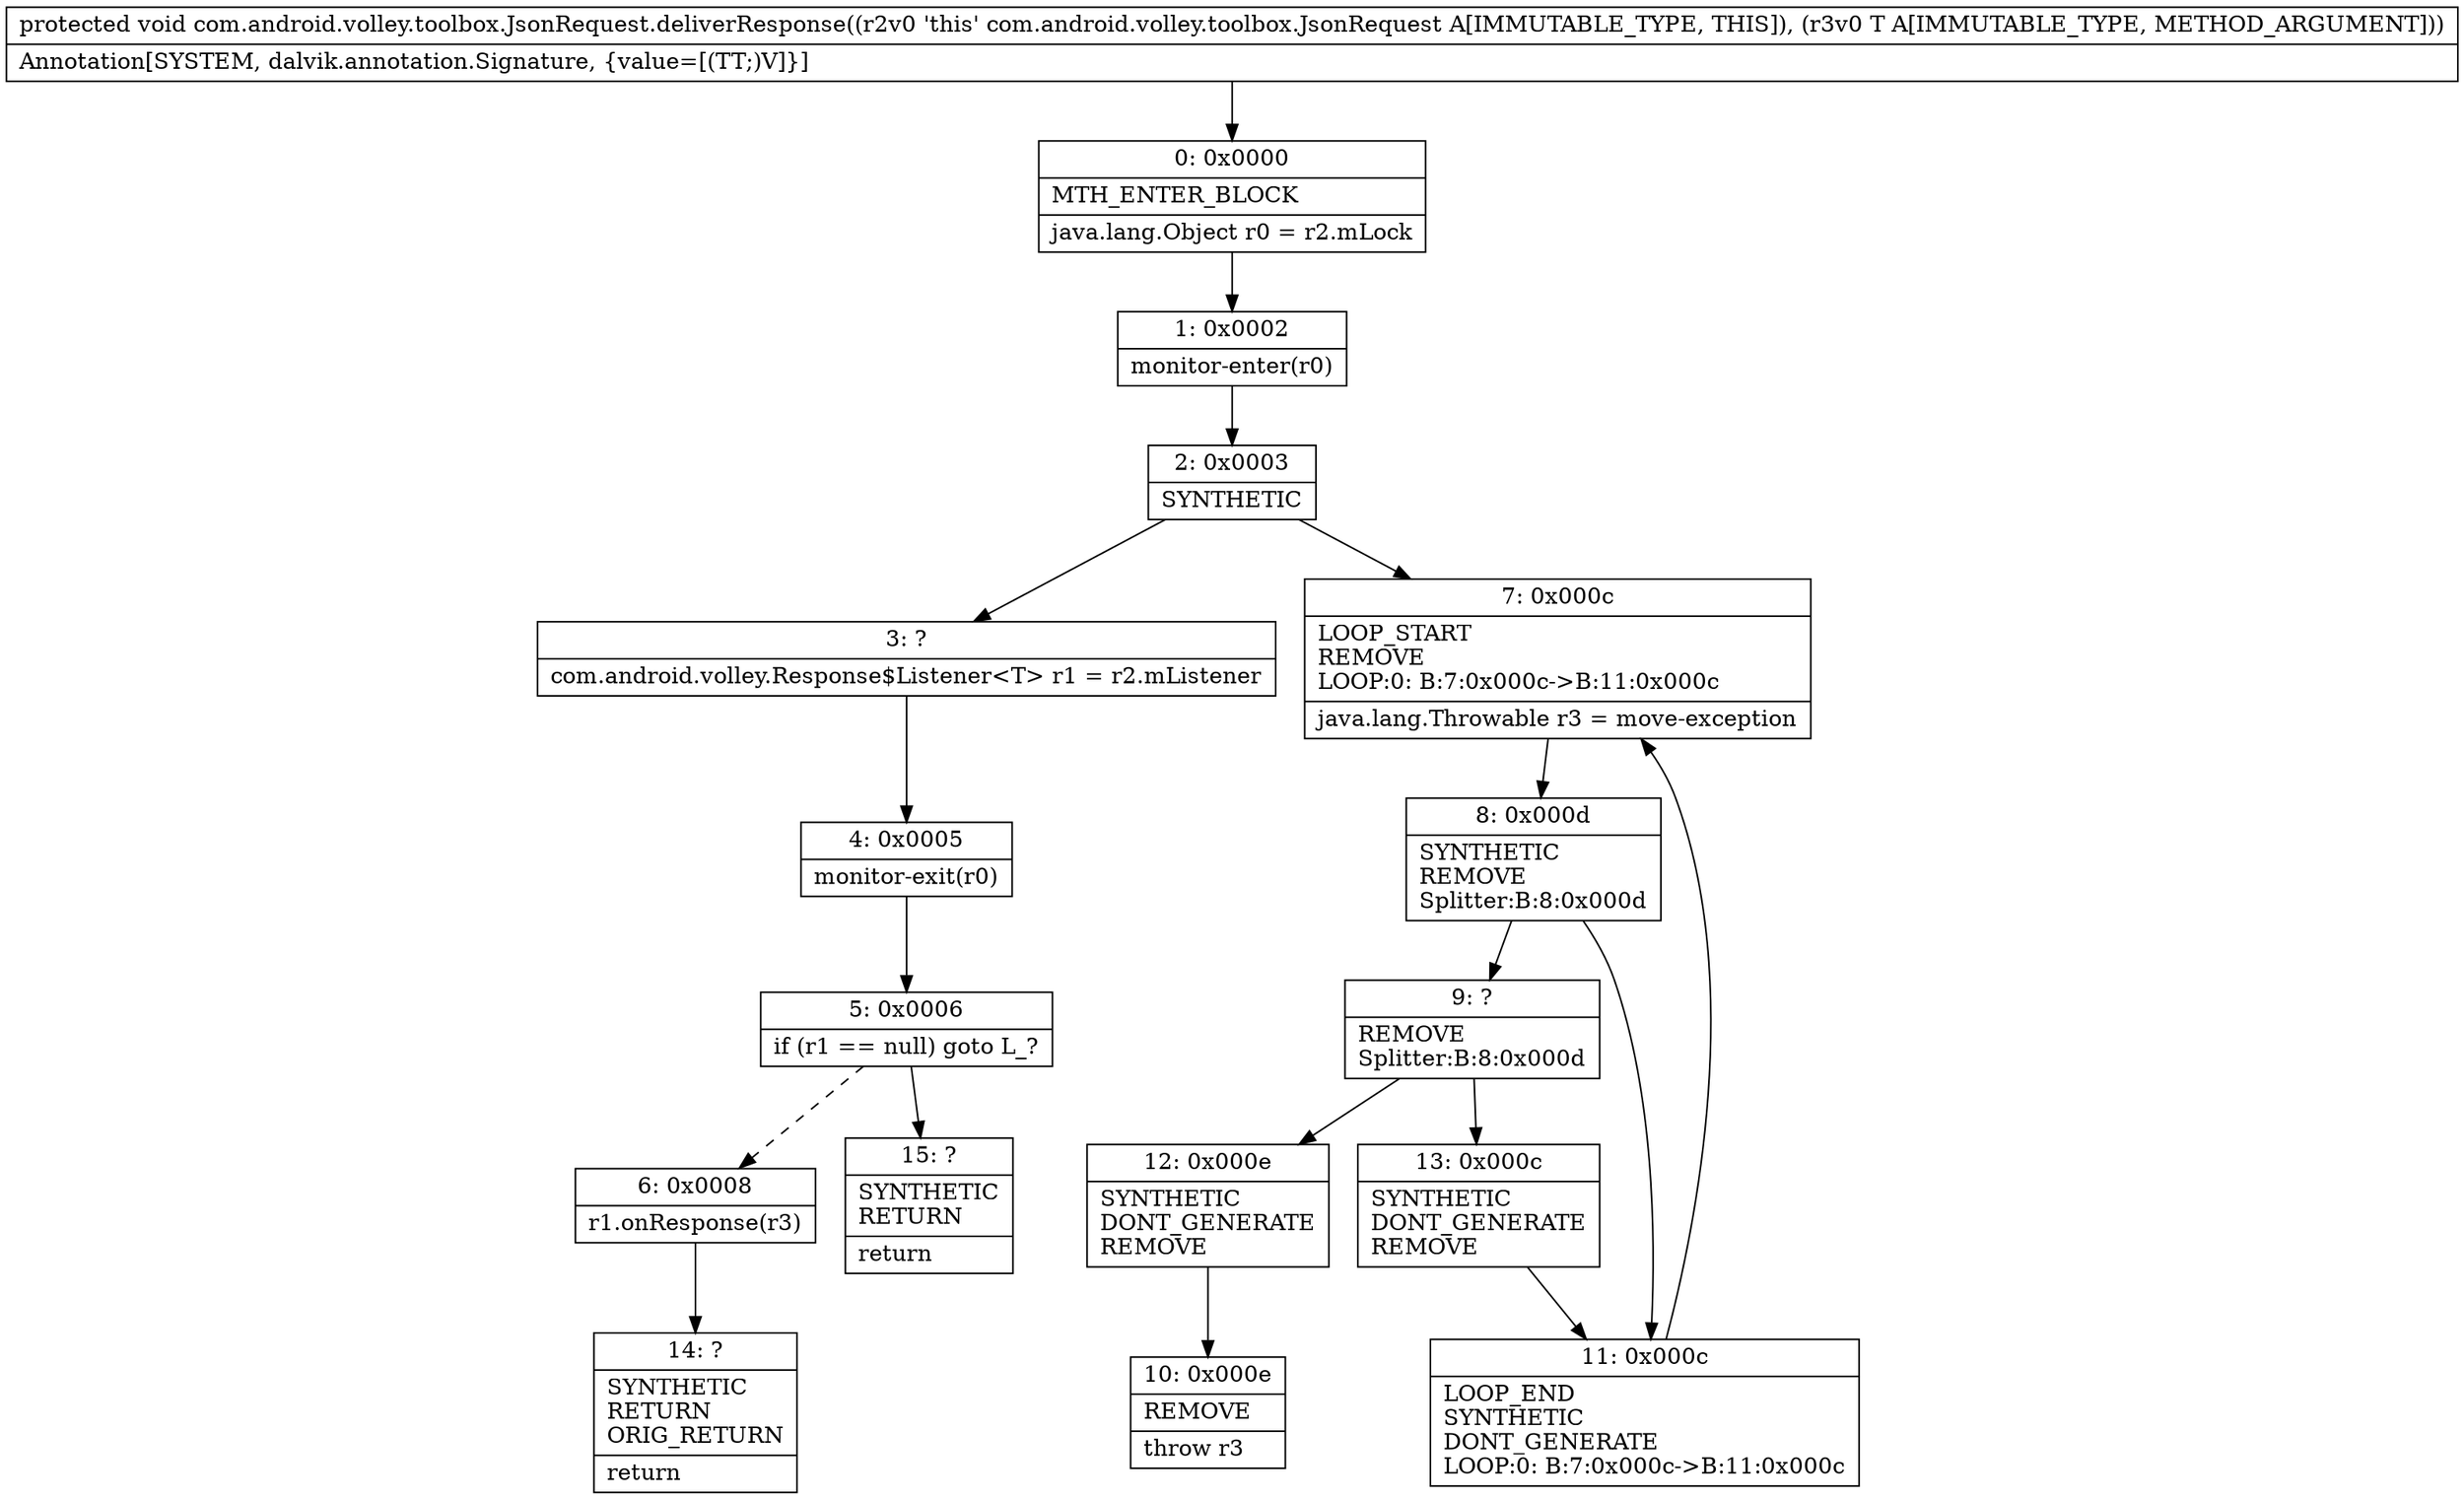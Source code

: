 digraph "CFG forcom.android.volley.toolbox.JsonRequest.deliverResponse(Ljava\/lang\/Object;)V" {
Node_0 [shape=record,label="{0\:\ 0x0000|MTH_ENTER_BLOCK\l|java.lang.Object r0 = r2.mLock\l}"];
Node_1 [shape=record,label="{1\:\ 0x0002|monitor\-enter(r0)\l}"];
Node_2 [shape=record,label="{2\:\ 0x0003|SYNTHETIC\l}"];
Node_3 [shape=record,label="{3\:\ ?|com.android.volley.Response$Listener\<T\> r1 = r2.mListener\l}"];
Node_4 [shape=record,label="{4\:\ 0x0005|monitor\-exit(r0)\l}"];
Node_5 [shape=record,label="{5\:\ 0x0006|if (r1 == null) goto L_?\l}"];
Node_6 [shape=record,label="{6\:\ 0x0008|r1.onResponse(r3)\l}"];
Node_7 [shape=record,label="{7\:\ 0x000c|LOOP_START\lREMOVE\lLOOP:0: B:7:0x000c\-\>B:11:0x000c\l|java.lang.Throwable r3 = move\-exception\l}"];
Node_8 [shape=record,label="{8\:\ 0x000d|SYNTHETIC\lREMOVE\lSplitter:B:8:0x000d\l}"];
Node_9 [shape=record,label="{9\:\ ?|REMOVE\lSplitter:B:8:0x000d\l}"];
Node_10 [shape=record,label="{10\:\ 0x000e|REMOVE\l|throw r3\l}"];
Node_11 [shape=record,label="{11\:\ 0x000c|LOOP_END\lSYNTHETIC\lDONT_GENERATE\lLOOP:0: B:7:0x000c\-\>B:11:0x000c\l}"];
Node_12 [shape=record,label="{12\:\ 0x000e|SYNTHETIC\lDONT_GENERATE\lREMOVE\l}"];
Node_13 [shape=record,label="{13\:\ 0x000c|SYNTHETIC\lDONT_GENERATE\lREMOVE\l}"];
Node_14 [shape=record,label="{14\:\ ?|SYNTHETIC\lRETURN\lORIG_RETURN\l|return\l}"];
Node_15 [shape=record,label="{15\:\ ?|SYNTHETIC\lRETURN\l|return\l}"];
MethodNode[shape=record,label="{protected void com.android.volley.toolbox.JsonRequest.deliverResponse((r2v0 'this' com.android.volley.toolbox.JsonRequest A[IMMUTABLE_TYPE, THIS]), (r3v0 T A[IMMUTABLE_TYPE, METHOD_ARGUMENT]))  | Annotation[SYSTEM, dalvik.annotation.Signature, \{value=[(TT;)V]\}]\l}"];
MethodNode -> Node_0;
Node_0 -> Node_1;
Node_1 -> Node_2;
Node_2 -> Node_3;
Node_2 -> Node_7;
Node_3 -> Node_4;
Node_4 -> Node_5;
Node_5 -> Node_6[style=dashed];
Node_5 -> Node_15;
Node_6 -> Node_14;
Node_7 -> Node_8;
Node_8 -> Node_9;
Node_8 -> Node_11;
Node_9 -> Node_12;
Node_9 -> Node_13;
Node_11 -> Node_7;
Node_12 -> Node_10;
Node_13 -> Node_11;
}


